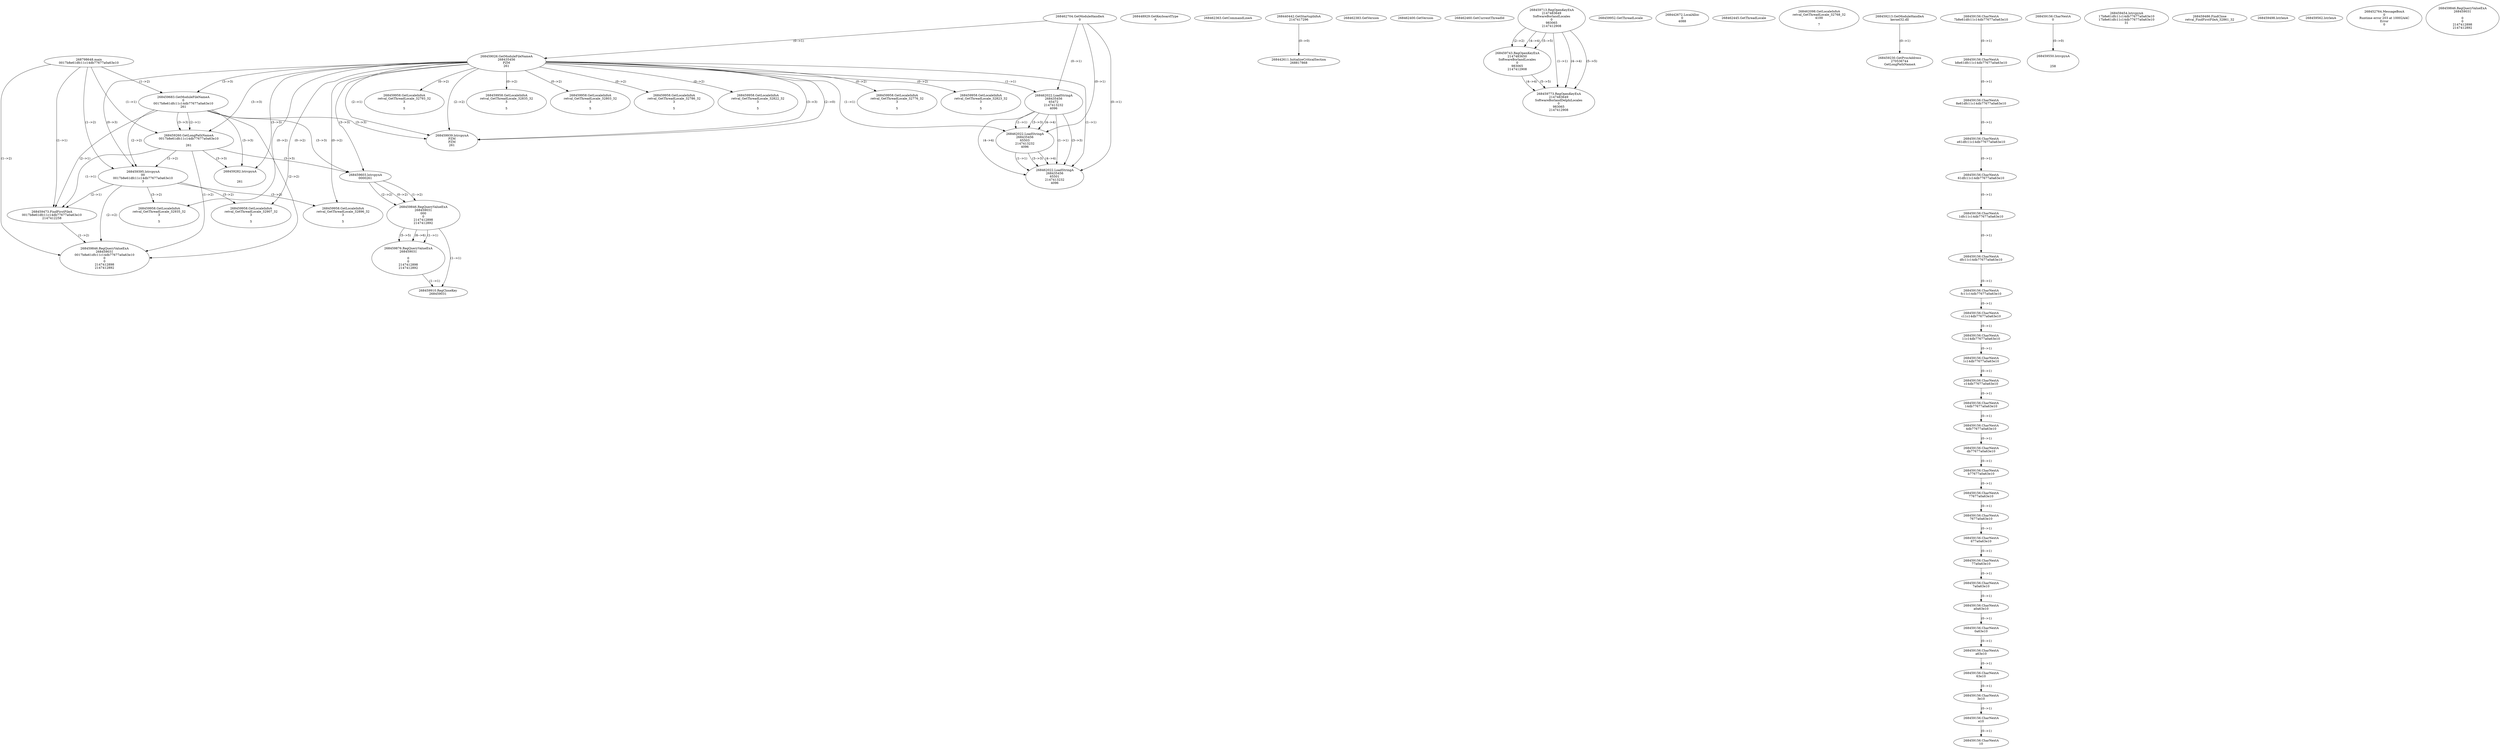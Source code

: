// Global SCDG with merge call
digraph {
	0 [label="268798648.main
0017b8e61dfc11c14db77677a0a63e10"]
	1 [label="268462704.GetModuleHandleA
0"]
	2 [label="268448929.GetKeyboardType
0"]
	3 [label="268462363.GetCommandLineA
"]
	4 [label="268440442.GetStartupInfoA
2147417296"]
	5 [label="268462383.GetVersion
"]
	6 [label="268462400.GetVersion
"]
	7 [label="268462460.GetCurrentThreadId
"]
	8 [label="268459026.GetModuleFileNameA
268435456
PZM
261"]
	1 -> 8 [label="(0-->1)"]
	9 [label="268459683.GetModuleFileNameA
0
0017b8e61dfc11c14db77677a0a63e10
261"]
	0 -> 9 [label="(1-->2)"]
	8 -> 9 [label="(3-->3)"]
	10 [label="268459713.RegOpenKeyExA
2147483649
Software\Borland\Locales
0
983065
2147412908"]
	11 [label="268459743.RegOpenKeyExA
2147483650
Software\Borland\Locales
0
983065
2147412908"]
	10 -> 11 [label="(2-->2)"]
	10 -> 11 [label="(4-->4)"]
	10 -> 11 [label="(5-->5)"]
	12 [label="268459773.RegOpenKeyExA
2147483649
Software\Borland\Delphi\Locales
0
983065
2147412908"]
	10 -> 12 [label="(1-->1)"]
	10 -> 12 [label="(4-->4)"]
	11 -> 12 [label="(4-->4)"]
	10 -> 12 [label="(5-->5)"]
	11 -> 12 [label="(5-->5)"]
	13 [label="268459939.lstrcpynA
PZM
PZM
261"]
	8 -> 13 [label="(2-->1)"]
	8 -> 13 [label="(2-->2)"]
	8 -> 13 [label="(3-->3)"]
	9 -> 13 [label="(3-->3)"]
	8 -> 13 [label="(2-->0)"]
	14 [label="268459952.GetThreadLocale
"]
	15 [label="268459958.GetLocaleInfoA
retval_GetThreadLocale_32776_32
3

5"]
	8 -> 15 [label="(0-->2)"]
	16 [label="268462022.LoadStringA
268435456
65472
2147413232
4096"]
	1 -> 16 [label="(0-->1)"]
	8 -> 16 [label="(1-->1)"]
	17 [label="268442611.InitializeCriticalSection
268817868"]
	4 -> 17 [label="(0-->0)"]
	18 [label="268442672.LocalAlloc
0
4088"]
	19 [label="268462445.GetThreadLocale
"]
	20 [label="268462098.GetLocaleInfoA
retval_GetThreadLocale_32768_32
4100

7"]
	21 [label="268459958.GetLocaleInfoA
retval_GetThreadLocale_32823_32
3

5"]
	8 -> 21 [label="(0-->2)"]
	22 [label="268459213.GetModuleHandleA
kernel32.dll"]
	23 [label="268459230.GetProcAddress
270536744
GetLongPathNameA"]
	22 -> 23 [label="(0-->1)"]
	24 [label="268459260.GetLongPathNameA
0017b8e61dfc11c14db77677a0a63e10

261"]
	0 -> 24 [label="(1-->1)"]
	9 -> 24 [label="(2-->1)"]
	8 -> 24 [label="(3-->3)"]
	9 -> 24 [label="(3-->3)"]
	25 [label="268459395.lstrcpynA
00
0017b8e61dfc11c14db77677a0a63e10
3"]
	0 -> 25 [label="(1-->2)"]
	9 -> 25 [label="(2-->2)"]
	24 -> 25 [label="(1-->2)"]
	8 -> 25 [label="(0-->3)"]
	26 [label="268459156.CharNextA
7b8e61dfc11c14db77677a0a63e10"]
	27 [label="268459156.CharNextA
b8e61dfc11c14db77677a0a63e10"]
	26 -> 27 [label="(0-->1)"]
	28 [label="268459156.CharNextA
8e61dfc11c14db77677a0a63e10"]
	27 -> 28 [label="(0-->1)"]
	29 [label="268459156.CharNextA
e61dfc11c14db77677a0a63e10"]
	28 -> 29 [label="(0-->1)"]
	30 [label="268459156.CharNextA
61dfc11c14db77677a0a63e10"]
	29 -> 30 [label="(0-->1)"]
	31 [label="268459156.CharNextA
1dfc11c14db77677a0a63e10"]
	30 -> 31 [label="(0-->1)"]
	32 [label="268459156.CharNextA
dfc11c14db77677a0a63e10"]
	31 -> 32 [label="(0-->1)"]
	33 [label="268459156.CharNextA
fc11c14db77677a0a63e10"]
	32 -> 33 [label="(0-->1)"]
	34 [label="268459156.CharNextA
c11c14db77677a0a63e10"]
	33 -> 34 [label="(0-->1)"]
	35 [label="268459156.CharNextA
11c14db77677a0a63e10"]
	34 -> 35 [label="(0-->1)"]
	36 [label="268459156.CharNextA
1c14db77677a0a63e10"]
	35 -> 36 [label="(0-->1)"]
	37 [label="268459156.CharNextA
c14db77677a0a63e10"]
	36 -> 37 [label="(0-->1)"]
	38 [label="268459156.CharNextA
14db77677a0a63e10"]
	37 -> 38 [label="(0-->1)"]
	39 [label="268459156.CharNextA
4db77677a0a63e10"]
	38 -> 39 [label="(0-->1)"]
	40 [label="268459156.CharNextA
db77677a0a63e10"]
	39 -> 40 [label="(0-->1)"]
	41 [label="268459156.CharNextA
b77677a0a63e10"]
	40 -> 41 [label="(0-->1)"]
	42 [label="268459156.CharNextA
77677a0a63e10"]
	41 -> 42 [label="(0-->1)"]
	43 [label="268459156.CharNextA
7677a0a63e10"]
	42 -> 43 [label="(0-->1)"]
	44 [label="268459156.CharNextA
677a0a63e10"]
	43 -> 44 [label="(0-->1)"]
	45 [label="268459156.CharNextA
77a0a63e10"]
	44 -> 45 [label="(0-->1)"]
	46 [label="268459156.CharNextA
7a0a63e10"]
	45 -> 46 [label="(0-->1)"]
	47 [label="268459156.CharNextA
a0a63e10"]
	46 -> 47 [label="(0-->1)"]
	48 [label="268459156.CharNextA
0a63e10"]
	47 -> 48 [label="(0-->1)"]
	49 [label="268459156.CharNextA
a63e10"]
	48 -> 49 [label="(0-->1)"]
	50 [label="268459156.CharNextA
63e10"]
	49 -> 50 [label="(0-->1)"]
	51 [label="268459156.CharNextA
3e10"]
	50 -> 51 [label="(0-->1)"]
	52 [label="268459156.CharNextA
e10"]
	51 -> 52 [label="(0-->1)"]
	53 [label="268459156.CharNextA
10"]
	52 -> 53 [label="(0-->1)"]
	54 [label="268459156.CharNextA
0"]
	55 [label="268459454.lstrcpynA
17b8e61dfc11c14db77677a0a63e10
17b8e61dfc11c14db77677a0a63e10
31"]
	56 [label="268459473.FindFirstFileA
0017b8e61dfc11c14db77677a0a63e10
2147412258"]
	0 -> 56 [label="(1-->1)"]
	9 -> 56 [label="(2-->1)"]
	24 -> 56 [label="(1-->1)"]
	25 -> 56 [label="(2-->1)"]
	57 [label="268459486.FindClose
retval_FindFirstFileA_32861_32"]
	58 [label="268459498.lstrlenA
"]
	59 [label="268459550.lstrcpynA


258"]
	54 -> 59 [label="(0-->0)"]
	60 [label="268459562.lstrlenA
"]
	61 [label="268459603.lstrcpynA
00\
00\
261"]
	8 -> 61 [label="(3-->3)"]
	9 -> 61 [label="(3-->3)"]
	24 -> 61 [label="(3-->3)"]
	62 [label="268459846.RegQueryValueExA
268459031
00\
0
0
2147412898
2147412892"]
	61 -> 62 [label="(1-->2)"]
	61 -> 62 [label="(2-->2)"]
	61 -> 62 [label="(0-->2)"]
	63 [label="268459876.RegQueryValueExA
268459031

0
0
2147412898
2147412892"]
	62 -> 63 [label="(1-->1)"]
	62 -> 63 [label="(5-->5)"]
	62 -> 63 [label="(6-->6)"]
	64 [label="268459910.RegCloseKey
268459031"]
	62 -> 64 [label="(1-->1)"]
	63 -> 64 [label="(1-->1)"]
	65 [label="268459958.GetLocaleInfoA
retval_GetThreadLocale_32907_32
3

5"]
	8 -> 65 [label="(0-->2)"]
	25 -> 65 [label="(3-->2)"]
	66 [label="268462022.LoadStringA
268435456
65503
2147413232
4096"]
	1 -> 66 [label="(0-->1)"]
	8 -> 66 [label="(1-->1)"]
	16 -> 66 [label="(1-->1)"]
	16 -> 66 [label="(3-->3)"]
	16 -> 66 [label="(4-->4)"]
	67 [label="268459846.RegQueryValueExA
268459031
0017b8e61dfc11c14db77677a0a63e10
0
0
2147412898
2147412892"]
	0 -> 67 [label="(1-->2)"]
	9 -> 67 [label="(2-->2)"]
	24 -> 67 [label="(1-->2)"]
	25 -> 67 [label="(2-->2)"]
	56 -> 67 [label="(1-->2)"]
	68 [label="268459958.GetLocaleInfoA
retval_GetThreadLocale_32935_32
3

5"]
	8 -> 68 [label="(0-->2)"]
	25 -> 68 [label="(3-->2)"]
	69 [label="268452764.MessageBoxA
0
Runtime error 203 at 10002AAC
Error
0"]
	70 [label="268459958.GetLocaleInfoA
retval_GetThreadLocale_32896_32
3

5"]
	8 -> 70 [label="(0-->2)"]
	25 -> 70 [label="(3-->2)"]
	71 [label="268459282.lstrcpynA


261"]
	8 -> 71 [label="(3-->3)"]
	9 -> 71 [label="(3-->3)"]
	24 -> 71 [label="(3-->3)"]
	72 [label="268459846.RegQueryValueExA
268459031

0
0
2147412898
2147412892"]
	73 [label="268459958.GetLocaleInfoA
retval_GetThreadLocale_32793_32
3

5"]
	8 -> 73 [label="(0-->2)"]
	74 [label="268462022.LoadStringA
268435456
65501
2147413232
4096"]
	1 -> 74 [label="(0-->1)"]
	8 -> 74 [label="(1-->1)"]
	16 -> 74 [label="(1-->1)"]
	66 -> 74 [label="(1-->1)"]
	16 -> 74 [label="(3-->3)"]
	66 -> 74 [label="(3-->3)"]
	16 -> 74 [label="(4-->4)"]
	66 -> 74 [label="(4-->4)"]
	75 [label="268459958.GetLocaleInfoA
retval_GetThreadLocale_32835_32
3

5"]
	8 -> 75 [label="(0-->2)"]
	76 [label="268459958.GetLocaleInfoA
retval_GetThreadLocale_32803_32
3

5"]
	8 -> 76 [label="(0-->2)"]
	77 [label="268459958.GetLocaleInfoA
retval_GetThreadLocale_32786_32
3

5"]
	8 -> 77 [label="(0-->2)"]
	78 [label="268459958.GetLocaleInfoA
retval_GetThreadLocale_32822_32
3

5"]
	8 -> 78 [label="(0-->2)"]
}
